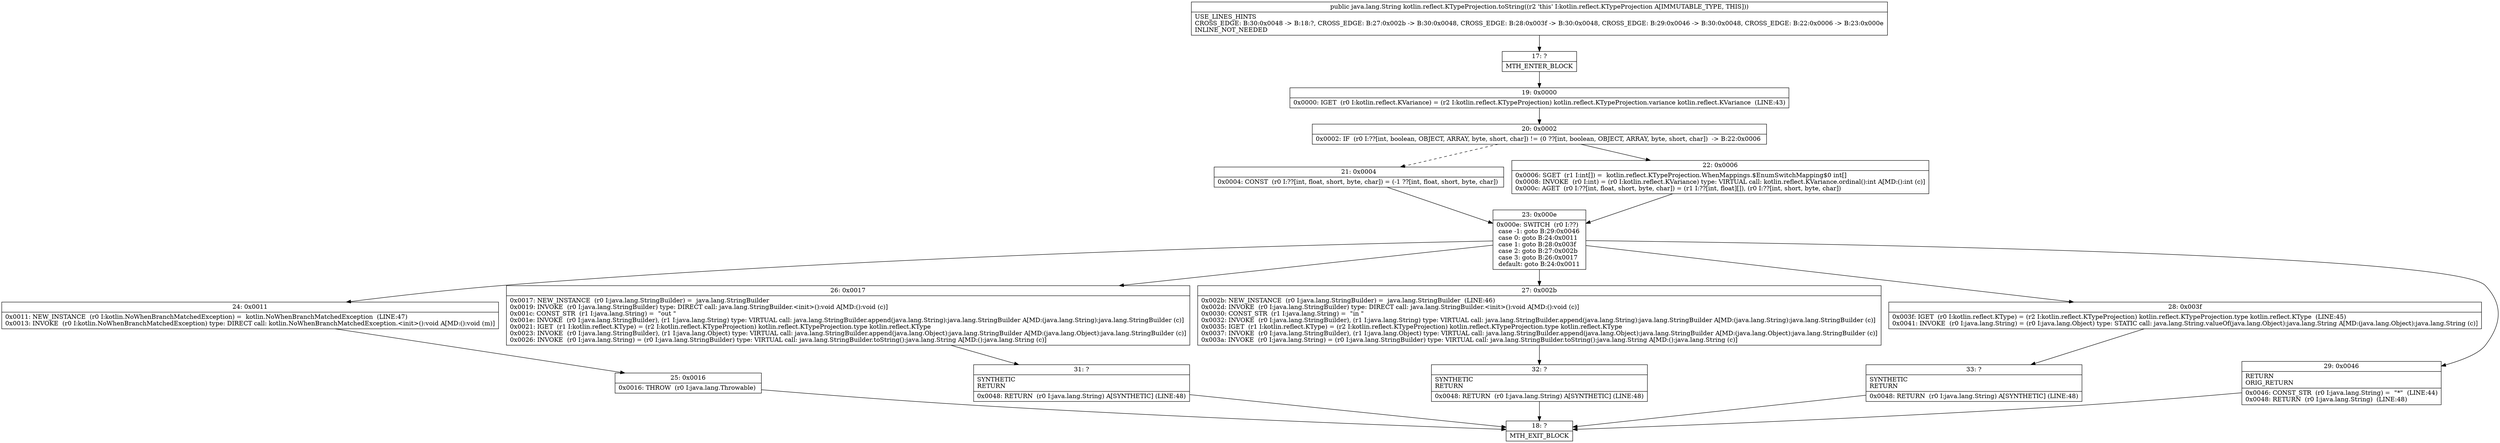 digraph "CFG forkotlin.reflect.KTypeProjection.toString()Ljava\/lang\/String;" {
Node_17 [shape=record,label="{17\:\ ?|MTH_ENTER_BLOCK\l}"];
Node_19 [shape=record,label="{19\:\ 0x0000|0x0000: IGET  (r0 I:kotlin.reflect.KVariance) = (r2 I:kotlin.reflect.KTypeProjection) kotlin.reflect.KTypeProjection.variance kotlin.reflect.KVariance  (LINE:43)\l}"];
Node_20 [shape=record,label="{20\:\ 0x0002|0x0002: IF  (r0 I:??[int, boolean, OBJECT, ARRAY, byte, short, char]) != (0 ??[int, boolean, OBJECT, ARRAY, byte, short, char])  \-\> B:22:0x0006 \l}"];
Node_21 [shape=record,label="{21\:\ 0x0004|0x0004: CONST  (r0 I:??[int, float, short, byte, char]) = (\-1 ??[int, float, short, byte, char]) \l}"];
Node_23 [shape=record,label="{23\:\ 0x000e|0x000e: SWITCH  (r0 I:??)\l case \-1: goto B:29:0x0046\l case 0: goto B:24:0x0011\l case 1: goto B:28:0x003f\l case 2: goto B:27:0x002b\l case 3: goto B:26:0x0017\l default: goto B:24:0x0011 \l}"];
Node_24 [shape=record,label="{24\:\ 0x0011|0x0011: NEW_INSTANCE  (r0 I:kotlin.NoWhenBranchMatchedException) =  kotlin.NoWhenBranchMatchedException  (LINE:47)\l0x0013: INVOKE  (r0 I:kotlin.NoWhenBranchMatchedException) type: DIRECT call: kotlin.NoWhenBranchMatchedException.\<init\>():void A[MD:():void (m)]\l}"];
Node_25 [shape=record,label="{25\:\ 0x0016|0x0016: THROW  (r0 I:java.lang.Throwable) \l}"];
Node_18 [shape=record,label="{18\:\ ?|MTH_EXIT_BLOCK\l}"];
Node_26 [shape=record,label="{26\:\ 0x0017|0x0017: NEW_INSTANCE  (r0 I:java.lang.StringBuilder) =  java.lang.StringBuilder \l0x0019: INVOKE  (r0 I:java.lang.StringBuilder) type: DIRECT call: java.lang.StringBuilder.\<init\>():void A[MD:():void (c)]\l0x001c: CONST_STR  (r1 I:java.lang.String) =  \"out \" \l0x001e: INVOKE  (r0 I:java.lang.StringBuilder), (r1 I:java.lang.String) type: VIRTUAL call: java.lang.StringBuilder.append(java.lang.String):java.lang.StringBuilder A[MD:(java.lang.String):java.lang.StringBuilder (c)]\l0x0021: IGET  (r1 I:kotlin.reflect.KType) = (r2 I:kotlin.reflect.KTypeProjection) kotlin.reflect.KTypeProjection.type kotlin.reflect.KType \l0x0023: INVOKE  (r0 I:java.lang.StringBuilder), (r1 I:java.lang.Object) type: VIRTUAL call: java.lang.StringBuilder.append(java.lang.Object):java.lang.StringBuilder A[MD:(java.lang.Object):java.lang.StringBuilder (c)]\l0x0026: INVOKE  (r0 I:java.lang.String) = (r0 I:java.lang.StringBuilder) type: VIRTUAL call: java.lang.StringBuilder.toString():java.lang.String A[MD:():java.lang.String (c)]\l}"];
Node_31 [shape=record,label="{31\:\ ?|SYNTHETIC\lRETURN\l|0x0048: RETURN  (r0 I:java.lang.String) A[SYNTHETIC] (LINE:48)\l}"];
Node_27 [shape=record,label="{27\:\ 0x002b|0x002b: NEW_INSTANCE  (r0 I:java.lang.StringBuilder) =  java.lang.StringBuilder  (LINE:46)\l0x002d: INVOKE  (r0 I:java.lang.StringBuilder) type: DIRECT call: java.lang.StringBuilder.\<init\>():void A[MD:():void (c)]\l0x0030: CONST_STR  (r1 I:java.lang.String) =  \"in \" \l0x0032: INVOKE  (r0 I:java.lang.StringBuilder), (r1 I:java.lang.String) type: VIRTUAL call: java.lang.StringBuilder.append(java.lang.String):java.lang.StringBuilder A[MD:(java.lang.String):java.lang.StringBuilder (c)]\l0x0035: IGET  (r1 I:kotlin.reflect.KType) = (r2 I:kotlin.reflect.KTypeProjection) kotlin.reflect.KTypeProjection.type kotlin.reflect.KType \l0x0037: INVOKE  (r0 I:java.lang.StringBuilder), (r1 I:java.lang.Object) type: VIRTUAL call: java.lang.StringBuilder.append(java.lang.Object):java.lang.StringBuilder A[MD:(java.lang.Object):java.lang.StringBuilder (c)]\l0x003a: INVOKE  (r0 I:java.lang.String) = (r0 I:java.lang.StringBuilder) type: VIRTUAL call: java.lang.StringBuilder.toString():java.lang.String A[MD:():java.lang.String (c)]\l}"];
Node_32 [shape=record,label="{32\:\ ?|SYNTHETIC\lRETURN\l|0x0048: RETURN  (r0 I:java.lang.String) A[SYNTHETIC] (LINE:48)\l}"];
Node_28 [shape=record,label="{28\:\ 0x003f|0x003f: IGET  (r0 I:kotlin.reflect.KType) = (r2 I:kotlin.reflect.KTypeProjection) kotlin.reflect.KTypeProjection.type kotlin.reflect.KType  (LINE:45)\l0x0041: INVOKE  (r0 I:java.lang.String) = (r0 I:java.lang.Object) type: STATIC call: java.lang.String.valueOf(java.lang.Object):java.lang.String A[MD:(java.lang.Object):java.lang.String (c)]\l}"];
Node_33 [shape=record,label="{33\:\ ?|SYNTHETIC\lRETURN\l|0x0048: RETURN  (r0 I:java.lang.String) A[SYNTHETIC] (LINE:48)\l}"];
Node_29 [shape=record,label="{29\:\ 0x0046|RETURN\lORIG_RETURN\l|0x0046: CONST_STR  (r0 I:java.lang.String) =  \"*\"  (LINE:44)\l0x0048: RETURN  (r0 I:java.lang.String)  (LINE:48)\l}"];
Node_22 [shape=record,label="{22\:\ 0x0006|0x0006: SGET  (r1 I:int[]) =  kotlin.reflect.KTypeProjection.WhenMappings.$EnumSwitchMapping$0 int[] \l0x0008: INVOKE  (r0 I:int) = (r0 I:kotlin.reflect.KVariance) type: VIRTUAL call: kotlin.reflect.KVariance.ordinal():int A[MD:():int (c)]\l0x000c: AGET  (r0 I:??[int, float, short, byte, char]) = (r1 I:??[int, float][]), (r0 I:??[int, short, byte, char]) \l}"];
MethodNode[shape=record,label="{public java.lang.String kotlin.reflect.KTypeProjection.toString((r2 'this' I:kotlin.reflect.KTypeProjection A[IMMUTABLE_TYPE, THIS]))  | USE_LINES_HINTS\lCROSS_EDGE: B:30:0x0048 \-\> B:18:?, CROSS_EDGE: B:27:0x002b \-\> B:30:0x0048, CROSS_EDGE: B:28:0x003f \-\> B:30:0x0048, CROSS_EDGE: B:29:0x0046 \-\> B:30:0x0048, CROSS_EDGE: B:22:0x0006 \-\> B:23:0x000e\lINLINE_NOT_NEEDED\l}"];
MethodNode -> Node_17;Node_17 -> Node_19;
Node_19 -> Node_20;
Node_20 -> Node_21[style=dashed];
Node_20 -> Node_22;
Node_21 -> Node_23;
Node_23 -> Node_24;
Node_23 -> Node_26;
Node_23 -> Node_27;
Node_23 -> Node_28;
Node_23 -> Node_29;
Node_24 -> Node_25;
Node_25 -> Node_18;
Node_26 -> Node_31;
Node_31 -> Node_18;
Node_27 -> Node_32;
Node_32 -> Node_18;
Node_28 -> Node_33;
Node_33 -> Node_18;
Node_29 -> Node_18;
Node_22 -> Node_23;
}

